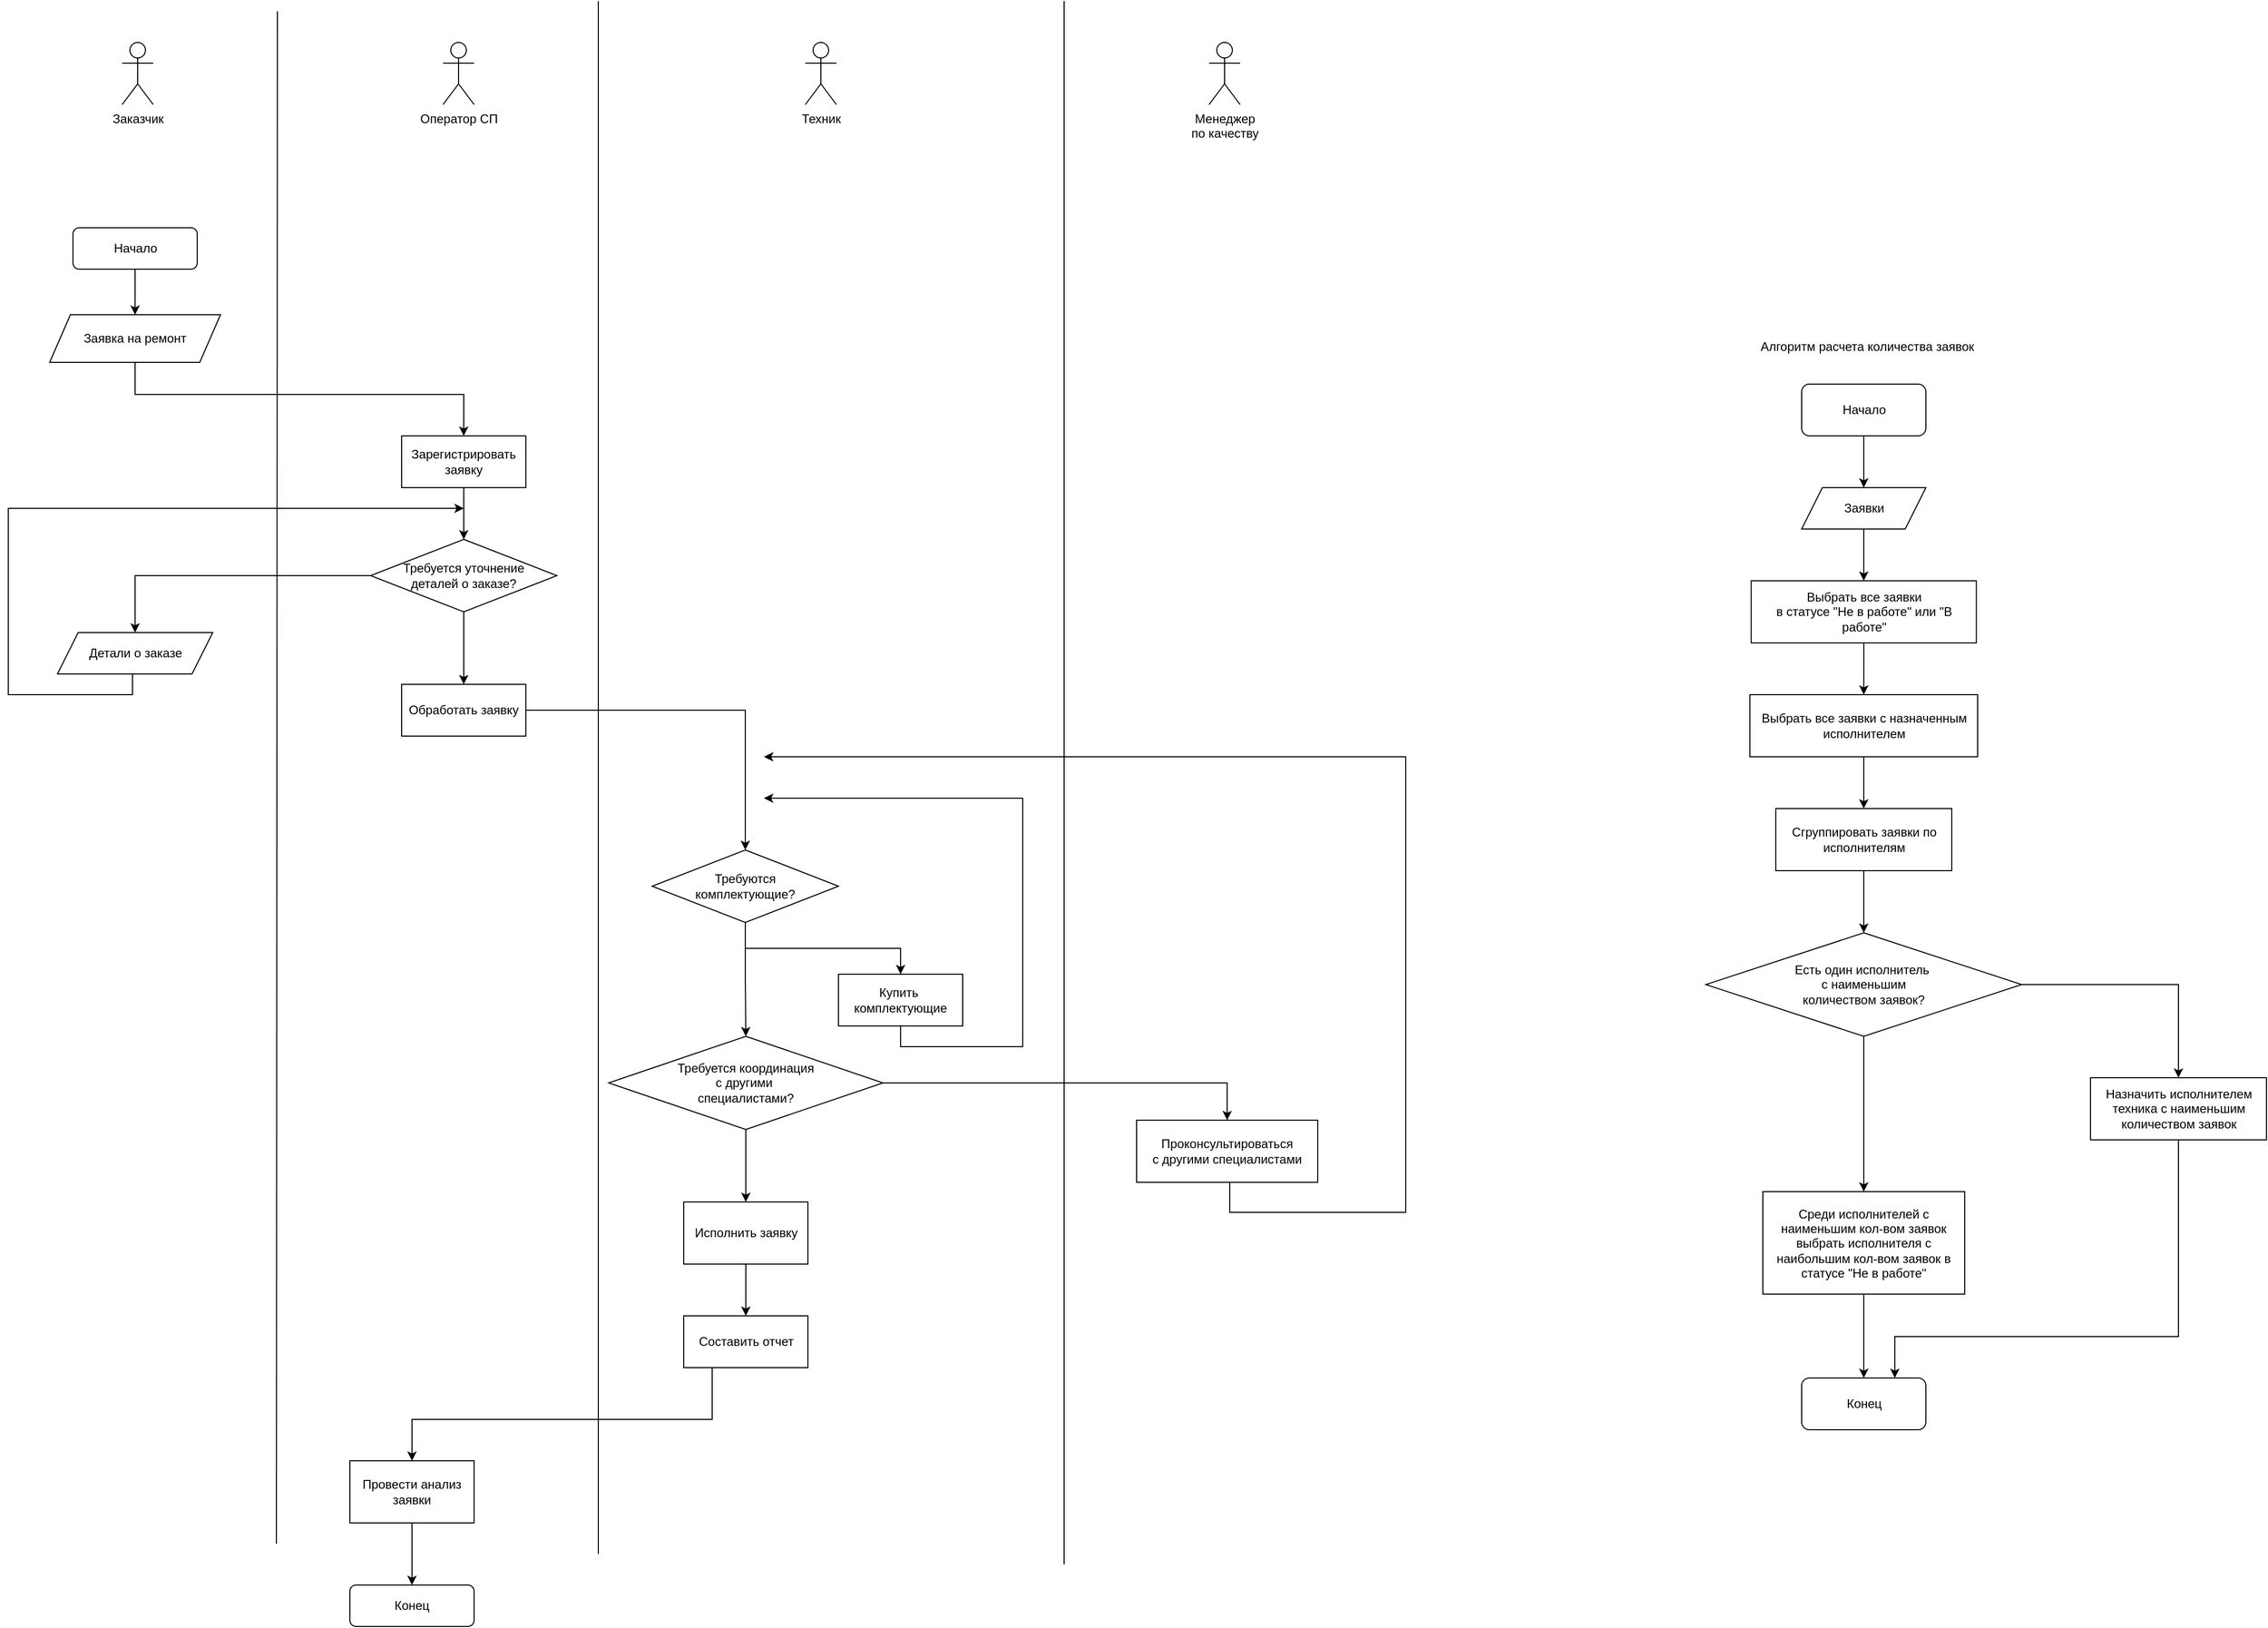 <mxfile version="24.2.7" type="device">
  <diagram name="Страница — 1" id="lljR3AEXwtHdfsHb8WJ1">
    <mxGraphModel dx="4754" dy="1865" grid="1" gridSize="10" guides="1" tooltips="1" connect="1" arrows="1" fold="1" page="1" pageScale="1" pageWidth="1169" pageHeight="827" math="0" shadow="0">
      <root>
        <mxCell id="0" />
        <mxCell id="1" parent="0" />
        <mxCell id="vHP6Y_sjd2hSgFERkODQ-1" value="Заказчик&lt;div&gt;&lt;br&gt;&lt;/div&gt;" style="shape=umlActor;verticalLabelPosition=bottom;verticalAlign=top;html=1;outlineConnect=0;" vertex="1" parent="1">
          <mxGeometry x="-120" y="170" width="30" height="60" as="geometry" />
        </mxCell>
        <mxCell id="vHP6Y_sjd2hSgFERkODQ-3" value="Оператор СП" style="shape=umlActor;verticalLabelPosition=bottom;verticalAlign=top;html=1;outlineConnect=0;" vertex="1" parent="1">
          <mxGeometry x="190" y="170" width="30" height="60" as="geometry" />
        </mxCell>
        <mxCell id="vHP6Y_sjd2hSgFERkODQ-4" value="Техник" style="shape=umlActor;verticalLabelPosition=bottom;verticalAlign=top;html=1;outlineConnect=0;" vertex="1" parent="1">
          <mxGeometry x="540" y="170" width="30" height="60" as="geometry" />
        </mxCell>
        <mxCell id="vHP6Y_sjd2hSgFERkODQ-5" value="Менеджер&lt;div&gt;по качеству&lt;/div&gt;" style="shape=umlActor;verticalLabelPosition=bottom;verticalAlign=top;html=1;outlineConnect=0;" vertex="1" parent="1">
          <mxGeometry x="930" y="170" width="30" height="60" as="geometry" />
        </mxCell>
        <mxCell id="vHP6Y_sjd2hSgFERkODQ-23" style="edgeStyle=orthogonalEdgeStyle;rounded=0;orthogonalLoop=1;jettySize=auto;html=1;entryX=0.5;entryY=0;entryDx=0;entryDy=0;" edge="1" parent="1" source="vHP6Y_sjd2hSgFERkODQ-6" target="vHP6Y_sjd2hSgFERkODQ-7">
          <mxGeometry relative="1" as="geometry" />
        </mxCell>
        <mxCell id="vHP6Y_sjd2hSgFERkODQ-6" value="Начало" style="rounded=1;whiteSpace=wrap;html=1;" vertex="1" parent="1">
          <mxGeometry x="-167.5" y="349" width="120" height="40" as="geometry" />
        </mxCell>
        <mxCell id="vHP6Y_sjd2hSgFERkODQ-24" style="edgeStyle=orthogonalEdgeStyle;rounded=0;orthogonalLoop=1;jettySize=auto;html=1;entryX=0.5;entryY=0;entryDx=0;entryDy=0;" edge="1" parent="1" source="vHP6Y_sjd2hSgFERkODQ-7" target="vHP6Y_sjd2hSgFERkODQ-8">
          <mxGeometry relative="1" as="geometry">
            <Array as="points">
              <mxPoint x="-107" y="510" />
              <mxPoint x="210" y="510" />
            </Array>
          </mxGeometry>
        </mxCell>
        <mxCell id="vHP6Y_sjd2hSgFERkODQ-7" value="Заявка на ремонт" style="shape=parallelogram;perimeter=parallelogramPerimeter;whiteSpace=wrap;html=1;fixedSize=1;" vertex="1" parent="1">
          <mxGeometry x="-190" y="433" width="165" height="46" as="geometry" />
        </mxCell>
        <mxCell id="vHP6Y_sjd2hSgFERkODQ-25" style="edgeStyle=orthogonalEdgeStyle;rounded=0;orthogonalLoop=1;jettySize=auto;html=1;entryX=0.5;entryY=0;entryDx=0;entryDy=0;" edge="1" parent="1" source="vHP6Y_sjd2hSgFERkODQ-8" target="vHP6Y_sjd2hSgFERkODQ-9">
          <mxGeometry relative="1" as="geometry" />
        </mxCell>
        <mxCell id="vHP6Y_sjd2hSgFERkODQ-8" value="Зарегистрировать&lt;div&gt;заявку&lt;/div&gt;" style="rounded=0;whiteSpace=wrap;html=1;" vertex="1" parent="1">
          <mxGeometry x="150" y="550" width="120" height="50" as="geometry" />
        </mxCell>
        <mxCell id="vHP6Y_sjd2hSgFERkODQ-26" style="edgeStyle=orthogonalEdgeStyle;rounded=0;orthogonalLoop=1;jettySize=auto;html=1;entryX=0.5;entryY=0;entryDx=0;entryDy=0;" edge="1" parent="1" source="vHP6Y_sjd2hSgFERkODQ-9" target="vHP6Y_sjd2hSgFERkODQ-11">
          <mxGeometry relative="1" as="geometry" />
        </mxCell>
        <mxCell id="vHP6Y_sjd2hSgFERkODQ-27" style="edgeStyle=orthogonalEdgeStyle;rounded=0;orthogonalLoop=1;jettySize=auto;html=1;entryX=0.5;entryY=0;entryDx=0;entryDy=0;" edge="1" parent="1" source="vHP6Y_sjd2hSgFERkODQ-9" target="vHP6Y_sjd2hSgFERkODQ-15">
          <mxGeometry relative="1" as="geometry" />
        </mxCell>
        <mxCell id="vHP6Y_sjd2hSgFERkODQ-9" value="Требуется уточнение&lt;div&gt;деталей о заказе?&lt;/div&gt;" style="rhombus;whiteSpace=wrap;html=1;" vertex="1" parent="1">
          <mxGeometry x="120" y="650" width="180" height="70" as="geometry" />
        </mxCell>
        <mxCell id="vHP6Y_sjd2hSgFERkODQ-28" style="edgeStyle=orthogonalEdgeStyle;rounded=0;orthogonalLoop=1;jettySize=auto;html=1;" edge="1" parent="1" source="vHP6Y_sjd2hSgFERkODQ-11">
          <mxGeometry relative="1" as="geometry">
            <mxPoint x="210" y="620" as="targetPoint" />
            <Array as="points">
              <mxPoint x="-110" y="800" />
              <mxPoint x="-230" y="800" />
              <mxPoint x="-230" y="620" />
            </Array>
          </mxGeometry>
        </mxCell>
        <mxCell id="vHP6Y_sjd2hSgFERkODQ-11" value="Детали о заказе" style="shape=parallelogram;perimeter=parallelogramPerimeter;whiteSpace=wrap;html=1;fixedSize=1;" vertex="1" parent="1">
          <mxGeometry x="-182.5" y="740" width="150" height="40" as="geometry" />
        </mxCell>
        <mxCell id="vHP6Y_sjd2hSgFERkODQ-29" style="edgeStyle=orthogonalEdgeStyle;rounded=0;orthogonalLoop=1;jettySize=auto;html=1;entryX=0.5;entryY=0;entryDx=0;entryDy=0;" edge="1" parent="1" source="vHP6Y_sjd2hSgFERkODQ-15" target="vHP6Y_sjd2hSgFERkODQ-16">
          <mxGeometry relative="1" as="geometry" />
        </mxCell>
        <mxCell id="vHP6Y_sjd2hSgFERkODQ-15" value="Обработать заявку" style="rounded=0;whiteSpace=wrap;html=1;" vertex="1" parent="1">
          <mxGeometry x="150" y="790" width="120" height="50" as="geometry" />
        </mxCell>
        <mxCell id="vHP6Y_sjd2hSgFERkODQ-30" style="edgeStyle=orthogonalEdgeStyle;rounded=0;orthogonalLoop=1;jettySize=auto;html=1;entryX=0.5;entryY=0;entryDx=0;entryDy=0;" edge="1" parent="1" source="vHP6Y_sjd2hSgFERkODQ-16" target="vHP6Y_sjd2hSgFERkODQ-18">
          <mxGeometry relative="1" as="geometry" />
        </mxCell>
        <mxCell id="vHP6Y_sjd2hSgFERkODQ-31" style="edgeStyle=orthogonalEdgeStyle;rounded=0;orthogonalLoop=1;jettySize=auto;html=1;entryX=0.5;entryY=0;entryDx=0;entryDy=0;" edge="1" parent="1" source="vHP6Y_sjd2hSgFERkODQ-16" target="vHP6Y_sjd2hSgFERkODQ-17">
          <mxGeometry relative="1" as="geometry" />
        </mxCell>
        <mxCell id="vHP6Y_sjd2hSgFERkODQ-16" value="Требуются&lt;div&gt;комплектующие?&lt;/div&gt;" style="rhombus;whiteSpace=wrap;html=1;" vertex="1" parent="1">
          <mxGeometry x="392" y="950" width="180" height="70" as="geometry" />
        </mxCell>
        <mxCell id="vHP6Y_sjd2hSgFERkODQ-33" style="edgeStyle=orthogonalEdgeStyle;rounded=0;orthogonalLoop=1;jettySize=auto;html=1;entryX=0.5;entryY=0;entryDx=0;entryDy=0;" edge="1" parent="1" source="vHP6Y_sjd2hSgFERkODQ-17" target="vHP6Y_sjd2hSgFERkODQ-19">
          <mxGeometry relative="1" as="geometry" />
        </mxCell>
        <mxCell id="vHP6Y_sjd2hSgFERkODQ-34" style="edgeStyle=orthogonalEdgeStyle;rounded=0;orthogonalLoop=1;jettySize=auto;html=1;entryX=0.5;entryY=0;entryDx=0;entryDy=0;" edge="1" parent="1" source="vHP6Y_sjd2hSgFERkODQ-17" target="vHP6Y_sjd2hSgFERkODQ-20">
          <mxGeometry relative="1" as="geometry" />
        </mxCell>
        <mxCell id="vHP6Y_sjd2hSgFERkODQ-17" value="Требуется координация&lt;div&gt;с другими&amp;nbsp;&lt;/div&gt;&lt;div&gt;специалистами?&lt;/div&gt;" style="rhombus;whiteSpace=wrap;html=1;" vertex="1" parent="1">
          <mxGeometry x="350" y="1130" width="265" height="90" as="geometry" />
        </mxCell>
        <mxCell id="vHP6Y_sjd2hSgFERkODQ-78" style="edgeStyle=orthogonalEdgeStyle;rounded=0;orthogonalLoop=1;jettySize=auto;html=1;" edge="1" parent="1" source="vHP6Y_sjd2hSgFERkODQ-18">
          <mxGeometry relative="1" as="geometry">
            <mxPoint x="500" y="900" as="targetPoint" />
            <Array as="points">
              <mxPoint x="632" y="1140" />
              <mxPoint x="750" y="1140" />
              <mxPoint x="750" y="900" />
            </Array>
          </mxGeometry>
        </mxCell>
        <mxCell id="vHP6Y_sjd2hSgFERkODQ-18" value="Купить&amp;nbsp;&lt;div&gt;комплектующие&lt;/div&gt;" style="rounded=0;whiteSpace=wrap;html=1;" vertex="1" parent="1">
          <mxGeometry x="572" y="1070" width="120" height="50" as="geometry" />
        </mxCell>
        <mxCell id="vHP6Y_sjd2hSgFERkODQ-77" style="edgeStyle=orthogonalEdgeStyle;rounded=0;orthogonalLoop=1;jettySize=auto;html=1;" edge="1" parent="1" source="vHP6Y_sjd2hSgFERkODQ-19">
          <mxGeometry relative="1" as="geometry">
            <mxPoint x="500" y="860" as="targetPoint" />
            <Array as="points">
              <mxPoint x="950" y="1300" />
              <mxPoint x="1120" y="1300" />
              <mxPoint x="1120" y="860" />
            </Array>
          </mxGeometry>
        </mxCell>
        <mxCell id="vHP6Y_sjd2hSgFERkODQ-19" value="Проконсультироваться&lt;div&gt;с другими специалистами&lt;/div&gt;" style="rounded=0;whiteSpace=wrap;html=1;" vertex="1" parent="1">
          <mxGeometry x="860" y="1211" width="175" height="60" as="geometry" />
        </mxCell>
        <mxCell id="vHP6Y_sjd2hSgFERkODQ-36" style="edgeStyle=orthogonalEdgeStyle;rounded=0;orthogonalLoop=1;jettySize=auto;html=1;entryX=0.5;entryY=0;entryDx=0;entryDy=0;" edge="1" parent="1" source="vHP6Y_sjd2hSgFERkODQ-20" target="vHP6Y_sjd2hSgFERkODQ-21">
          <mxGeometry relative="1" as="geometry" />
        </mxCell>
        <mxCell id="vHP6Y_sjd2hSgFERkODQ-20" value="Исполнить заявку" style="rounded=0;whiteSpace=wrap;html=1;" vertex="1" parent="1">
          <mxGeometry x="422.5" y="1290" width="120" height="60" as="geometry" />
        </mxCell>
        <mxCell id="vHP6Y_sjd2hSgFERkODQ-39" style="edgeStyle=orthogonalEdgeStyle;rounded=0;orthogonalLoop=1;jettySize=auto;html=1;entryX=0.5;entryY=0;entryDx=0;entryDy=0;" edge="1" parent="1" source="vHP6Y_sjd2hSgFERkODQ-21" target="vHP6Y_sjd2hSgFERkODQ-38">
          <mxGeometry relative="1" as="geometry">
            <Array as="points">
              <mxPoint x="450" y="1500" />
              <mxPoint x="160" y="1500" />
            </Array>
          </mxGeometry>
        </mxCell>
        <mxCell id="vHP6Y_sjd2hSgFERkODQ-21" value="Составить отчет" style="rounded=0;whiteSpace=wrap;html=1;" vertex="1" parent="1">
          <mxGeometry x="422.5" y="1400" width="120" height="50" as="geometry" />
        </mxCell>
        <mxCell id="vHP6Y_sjd2hSgFERkODQ-22" value="Конец" style="rounded=1;whiteSpace=wrap;html=1;" vertex="1" parent="1">
          <mxGeometry x="100" y="1660" width="120" height="40" as="geometry" />
        </mxCell>
        <mxCell id="vHP6Y_sjd2hSgFERkODQ-40" style="edgeStyle=orthogonalEdgeStyle;rounded=0;orthogonalLoop=1;jettySize=auto;html=1;entryX=0.5;entryY=0;entryDx=0;entryDy=0;" edge="1" parent="1" source="vHP6Y_sjd2hSgFERkODQ-38" target="vHP6Y_sjd2hSgFERkODQ-22">
          <mxGeometry relative="1" as="geometry" />
        </mxCell>
        <mxCell id="vHP6Y_sjd2hSgFERkODQ-38" value="Провести анализ&lt;div&gt;заявки&lt;/div&gt;" style="rounded=0;whiteSpace=wrap;html=1;" vertex="1" parent="1">
          <mxGeometry x="100" y="1540" width="120" height="60" as="geometry" />
        </mxCell>
        <mxCell id="vHP6Y_sjd2hSgFERkODQ-41" value="Алгоритм расчета количества заявок" style="text;html=1;align=center;verticalAlign=middle;whiteSpace=wrap;rounded=0;" vertex="1" parent="1">
          <mxGeometry x="1461.25" y="449" width="210" height="30" as="geometry" />
        </mxCell>
        <mxCell id="vHP6Y_sjd2hSgFERkODQ-53" style="edgeStyle=orthogonalEdgeStyle;rounded=0;orthogonalLoop=1;jettySize=auto;html=1;entryX=0.5;entryY=0;entryDx=0;entryDy=0;" edge="1" parent="1" source="vHP6Y_sjd2hSgFERkODQ-42" target="vHP6Y_sjd2hSgFERkODQ-45">
          <mxGeometry relative="1" as="geometry" />
        </mxCell>
        <mxCell id="vHP6Y_sjd2hSgFERkODQ-42" value="Начало" style="rounded=1;whiteSpace=wrap;html=1;" vertex="1" parent="1">
          <mxGeometry x="1502.5" y="500" width="120" height="50" as="geometry" />
        </mxCell>
        <mxCell id="vHP6Y_sjd2hSgFERkODQ-55" style="edgeStyle=orthogonalEdgeStyle;rounded=0;orthogonalLoop=1;jettySize=auto;html=1;entryX=0.5;entryY=0;entryDx=0;entryDy=0;" edge="1" parent="1" source="vHP6Y_sjd2hSgFERkODQ-43" target="vHP6Y_sjd2hSgFERkODQ-46">
          <mxGeometry relative="1" as="geometry" />
        </mxCell>
        <mxCell id="vHP6Y_sjd2hSgFERkODQ-43" value="Выбрать все заявки&lt;div&gt;в статусе &quot;Не в работе&quot; или &quot;В работе&quot;&lt;/div&gt;" style="rounded=0;whiteSpace=wrap;html=1;" vertex="1" parent="1">
          <mxGeometry x="1453.75" y="690" width="217.5" height="60" as="geometry" />
        </mxCell>
        <mxCell id="vHP6Y_sjd2hSgFERkODQ-54" style="edgeStyle=orthogonalEdgeStyle;rounded=0;orthogonalLoop=1;jettySize=auto;html=1;entryX=0.5;entryY=0;entryDx=0;entryDy=0;" edge="1" parent="1" source="vHP6Y_sjd2hSgFERkODQ-45" target="vHP6Y_sjd2hSgFERkODQ-43">
          <mxGeometry relative="1" as="geometry" />
        </mxCell>
        <mxCell id="vHP6Y_sjd2hSgFERkODQ-45" value="Заявки" style="shape=parallelogram;perimeter=parallelogramPerimeter;whiteSpace=wrap;html=1;fixedSize=1;" vertex="1" parent="1">
          <mxGeometry x="1502.5" y="600" width="120" height="40" as="geometry" />
        </mxCell>
        <mxCell id="vHP6Y_sjd2hSgFERkODQ-56" style="edgeStyle=orthogonalEdgeStyle;rounded=0;orthogonalLoop=1;jettySize=auto;html=1;entryX=0.5;entryY=0;entryDx=0;entryDy=0;" edge="1" parent="1" source="vHP6Y_sjd2hSgFERkODQ-46" target="vHP6Y_sjd2hSgFERkODQ-47">
          <mxGeometry relative="1" as="geometry" />
        </mxCell>
        <mxCell id="vHP6Y_sjd2hSgFERkODQ-46" value="Выбрать все заявки с назначенным исполнителем" style="rounded=0;whiteSpace=wrap;html=1;" vertex="1" parent="1">
          <mxGeometry x="1452.5" y="800" width="220" height="60" as="geometry" />
        </mxCell>
        <mxCell id="vHP6Y_sjd2hSgFERkODQ-66" style="edgeStyle=orthogonalEdgeStyle;rounded=0;orthogonalLoop=1;jettySize=auto;html=1;entryX=0.5;entryY=0;entryDx=0;entryDy=0;" edge="1" parent="1" source="vHP6Y_sjd2hSgFERkODQ-47" target="vHP6Y_sjd2hSgFERkODQ-64">
          <mxGeometry relative="1" as="geometry" />
        </mxCell>
        <mxCell id="vHP6Y_sjd2hSgFERkODQ-47" value="Сгруппировать заявки по исполнителям" style="rounded=0;whiteSpace=wrap;html=1;" vertex="1" parent="1">
          <mxGeometry x="1477.5" y="910" width="170" height="60" as="geometry" />
        </mxCell>
        <mxCell id="vHP6Y_sjd2hSgFERkODQ-67" style="edgeStyle=orthogonalEdgeStyle;rounded=0;orthogonalLoop=1;jettySize=auto;html=1;entryX=0.5;entryY=0;entryDx=0;entryDy=0;" edge="1" parent="1" source="vHP6Y_sjd2hSgFERkODQ-64" target="vHP6Y_sjd2hSgFERkODQ-65">
          <mxGeometry relative="1" as="geometry" />
        </mxCell>
        <mxCell id="vHP6Y_sjd2hSgFERkODQ-72" style="edgeStyle=orthogonalEdgeStyle;rounded=0;orthogonalLoop=1;jettySize=auto;html=1;entryX=0.5;entryY=0;entryDx=0;entryDy=0;" edge="1" parent="1" source="vHP6Y_sjd2hSgFERkODQ-64" target="vHP6Y_sjd2hSgFERkODQ-70">
          <mxGeometry relative="1" as="geometry" />
        </mxCell>
        <mxCell id="vHP6Y_sjd2hSgFERkODQ-64" value="Есть один исполнитель&amp;nbsp;&lt;div&gt;с наименьшим&lt;div&gt;количеством заявок?&lt;/div&gt;&lt;/div&gt;" style="rhombus;whiteSpace=wrap;html=1;" vertex="1" parent="1">
          <mxGeometry x="1410" y="1030" width="305" height="100" as="geometry" />
        </mxCell>
        <mxCell id="vHP6Y_sjd2hSgFERkODQ-74" style="edgeStyle=orthogonalEdgeStyle;rounded=0;orthogonalLoop=1;jettySize=auto;html=1;entryX=0.75;entryY=0;entryDx=0;entryDy=0;" edge="1" parent="1" source="vHP6Y_sjd2hSgFERkODQ-65" target="vHP6Y_sjd2hSgFERkODQ-71">
          <mxGeometry relative="1" as="geometry">
            <Array as="points">
              <mxPoint x="1866.5" y="1420" />
              <mxPoint x="1592.5" y="1420" />
            </Array>
          </mxGeometry>
        </mxCell>
        <mxCell id="vHP6Y_sjd2hSgFERkODQ-65" value="Назначить исполнителем техника с наименьшим количеством заявок" style="rounded=0;whiteSpace=wrap;html=1;" vertex="1" parent="1">
          <mxGeometry x="1781.5" y="1170" width="170" height="60" as="geometry" />
        </mxCell>
        <mxCell id="vHP6Y_sjd2hSgFERkODQ-73" style="edgeStyle=orthogonalEdgeStyle;rounded=0;orthogonalLoop=1;jettySize=auto;html=1;entryX=0.5;entryY=0;entryDx=0;entryDy=0;" edge="1" parent="1" source="vHP6Y_sjd2hSgFERkODQ-70" target="vHP6Y_sjd2hSgFERkODQ-71">
          <mxGeometry relative="1" as="geometry" />
        </mxCell>
        <mxCell id="vHP6Y_sjd2hSgFERkODQ-70" value="Среди исполнителей с наименьшим кол-вом заявок&lt;div&gt;выбрать исполнителя с наибольшим кол-вом заявок в статусе &quot;Не в работе&quot;&lt;/div&gt;" style="rounded=0;whiteSpace=wrap;html=1;" vertex="1" parent="1">
          <mxGeometry x="1465" y="1280" width="195" height="99" as="geometry" />
        </mxCell>
        <mxCell id="vHP6Y_sjd2hSgFERkODQ-71" value="Конец" style="rounded=1;whiteSpace=wrap;html=1;" vertex="1" parent="1">
          <mxGeometry x="1502.5" y="1460" width="120" height="50" as="geometry" />
        </mxCell>
        <mxCell id="vHP6Y_sjd2hSgFERkODQ-79" value="" style="endArrow=none;html=1;rounded=0;" edge="1" parent="1">
          <mxGeometry width="50" height="50" relative="1" as="geometry">
            <mxPoint x="29" y="1620" as="sourcePoint" />
            <mxPoint x="30" y="140" as="targetPoint" />
          </mxGeometry>
        </mxCell>
        <mxCell id="vHP6Y_sjd2hSgFERkODQ-80" value="" style="endArrow=none;html=1;rounded=0;" edge="1" parent="1">
          <mxGeometry width="50" height="50" relative="1" as="geometry">
            <mxPoint x="340" y="1630" as="sourcePoint" />
            <mxPoint x="340" y="130" as="targetPoint" />
          </mxGeometry>
        </mxCell>
        <mxCell id="vHP6Y_sjd2hSgFERkODQ-81" value="" style="endArrow=none;html=1;rounded=0;" edge="1" parent="1">
          <mxGeometry width="50" height="50" relative="1" as="geometry">
            <mxPoint x="790" y="1640" as="sourcePoint" />
            <mxPoint x="790" y="130" as="targetPoint" />
          </mxGeometry>
        </mxCell>
      </root>
    </mxGraphModel>
  </diagram>
</mxfile>
